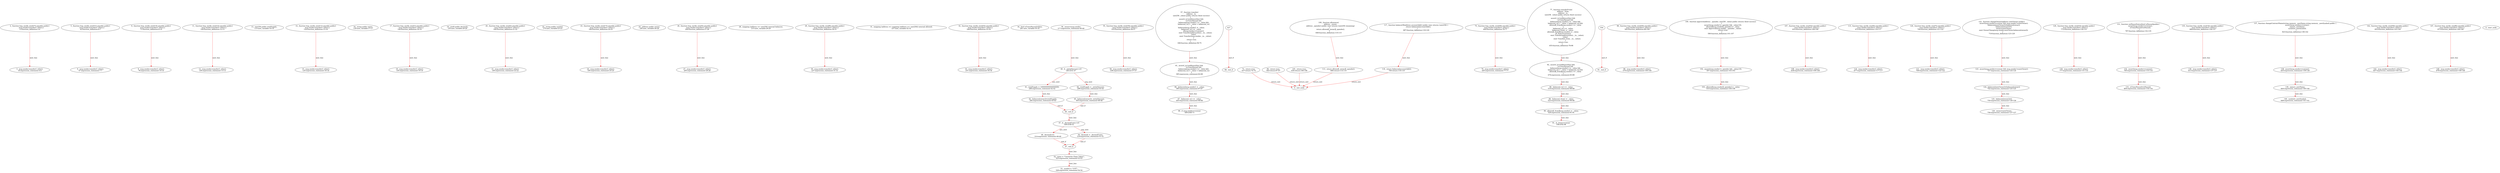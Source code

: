 digraph  {
13 [label="2_ function bug_unchk_send27() payable public{\n      msg.sender.transfer(1 ether);}\n13-function_definition-3-4", method="bug_unchk_send27()", type_label=function_definition];
18 [label="3_ msg.sender.transfer(1 ether);\n18-expression_statement-4-4", method="bug_unchk_send27()", type_label=expression_statement];
42 [label="5_ function bug_unchk_send31() payable public{\n      msg.sender.transfer(1 ether);}\n42-function_definition-6-7", method="bug_unchk_send31()", type_label=function_definition];
47 [label="6_ msg.sender.transfer(1 ether);\n47-expression_statement-7-7", method="bug_unchk_send31()", type_label=expression_statement];
71 [label="8_ function bug_unchk_send13() payable public{\n      msg.sender.transfer(1 ether);}\n71-function_definition-9-10", method="bug_unchk_send13()", type_label=function_definition];
76 [label="9_ msg.sender.transfer(1 ether);\n76-expression_statement-10-10", method="bug_unchk_send13()", type_label=expression_statement];
100 [label="11_ function bug_unchk_send12() payable public{\n      msg.sender.transfer(1 ether);}\n100-function_definition-12-13", method="bug_unchk_send12()", type_label=function_definition];
105 [label="12_ msg.sender.transfer(1 ether);\n105-expression_statement-13-13", method="bug_unchk_send12()", type_label=expression_statement];
115 [label="13_ uint256 public totalSupply;\n115-new_variable-14-14", method="", type_label=new_variable];
120 [label="14_ function bug_unchk_send11() payable public{\n      msg.sender.transfer(1 ether);}\n120-function_definition-15-16", method="bug_unchk_send11()", type_label=function_definition];
125 [label="15_ msg.sender.transfer(1 ether);\n125-expression_statement-16-16", method="bug_unchk_send11()", type_label=expression_statement];
135 [label="16_ string public name;\n135-new_variable-17-17", method="", type_label=new_variable];
140 [label="17_ function bug_unchk_send1() payable public{\n      msg.sender.transfer(1 ether);}\n140-function_definition-18-19", method="bug_unchk_send1()", type_label=function_definition];
145 [label="18_ msg.sender.transfer(1 ether);\n145-expression_statement-19-19", method="bug_unchk_send1()", type_label=expression_statement];
155 [label="19_ uint8 public decimals;\n155-new_variable-20-20", method="", type_label=new_variable];
160 [label="20_ function bug_unchk_send2() payable public{\n      msg.sender.transfer(1 ether);}\n160-function_definition-21-22", method="bug_unchk_send2()", type_label=function_definition];
165 [label="21_ msg.sender.transfer(1 ether);\n165-expression_statement-22-22", method="bug_unchk_send2()", type_label=expression_statement];
175 [label="22_ string public symbol;\n175-new_variable-23-23", method="", type_label=new_variable];
180 [label="23_ function bug_unchk_send17() payable public{\n      msg.sender.transfer(1 ether);}\n180-function_definition-24-25", method="bug_unchk_send17()", type_label=function_definition];
185 [label="24_ msg.sender.transfer(1 ether);\n185-expression_statement-25-25", method="bug_unchk_send17()", type_label=expression_statement];
195 [label="25_ address public owner;\n195-new_variable-26-26", method="", type_label=new_variable];
200 [label="26_ function bug_unchk_send3() payable public{\n      msg.sender.transfer(1 ether);}\n200-function_definition-27-28", method="bug_unchk_send3()", type_label=function_definition];
205 [label="27_ msg.sender.transfer(1 ether);\n205-expression_statement-28-28", method="bug_unchk_send3()", type_label=expression_statement];
215 [label="28_ mapping (address => uint256) internal balances;\n215-new_variable-29-29", method="", type_label=new_variable];
222 [label="29_ function bug_unchk_send9() payable public{\n      msg.sender.transfer(1 ether);}\n222-function_definition-30-31", method="bug_unchk_send9()", type_label=function_definition];
227 [label="30_ msg.sender.transfer(1 ether);\n227-expression_statement-31-31", method="bug_unchk_send9()", type_label=expression_statement];
237 [label="31_ mapping (address => mapping (address => uint256)) internal allowed;\n237-new_variable-32-32", method="", type_label=new_variable];
246 [label="32_ function bug_unchk_send25() payable public{\n      msg.sender.transfer(1 ether);}\n246-function_definition-33-34", method="bug_unchk_send25()", type_label=function_definition];
251 [label="33_ msg.sender.transfer(1 ether);\n251-expression_statement-34-34", method="bug_unchk_send25()", type_label=expression_statement];
261 [label="34_ bool isTransPaused=false;\n261-new_variable-35-35", method="", type_label=new_variable];
277 [label="39_ owner=msg.sender;\n277-expression_statement-40-40", method="", type_label=expression_statement];
283 [label="40_ if__initialAmount<=0\n283-if-41-47", method="", type_label=if];
1166 [label="40_ end_if", method="", type_label=end_if];
288 [label="41_ totalSupply = 100000000000000000;\n288-expression_statement-42-42", method="", type_label=expression_statement];
292 [label="42_ balances[owner]=totalSupply;\n292-expression_statement-43-43", method="", type_label=expression_statement];
299 [label="44_ totalSupply = _initialAmount;\n299-expression_statement-45-45", method="", type_label=expression_statement];
303 [label="45_ balances[owner]=_initialAmount;\n303-expression_statement-46-46", method="", type_label=expression_statement];
309 [label="47_ if__decimalUnits<=0\n309-if-48-52", method="", type_label=if];
1192 [label="47_ end_if", method="", type_label=end_if];
314 [label="48_ decimals=2;\n314-expression_statement-49-49", method="", type_label=expression_statement];
319 [label="50_ decimals = _decimalUnits;\n319-expression_statement-51-51", method="", type_label=expression_statement];
323 [label="52_ name = \"CareerOn Chain Token\";\n323-expression_statement-53-53", method="", type_label=expression_statement];
328 [label="53_ symbol = \"COT\";\n328-expression_statement-54-54", method="", type_label=expression_statement];
333 [label="55_ function bug_unchk_send19() payable public{\n      msg.sender.transfer(1 ether);}\n333-function_definition-56-57", method="bug_unchk_send19()", type_label=function_definition];
338 [label="56_ msg.sender.transfer(1 ether);\n338-expression_statement-57-57", method="bug_unchk_send19()", type_label=expression_statement];
348 [label="57_ function transfer(\n        address _to, \n        uint256 _value) public returns (bool success) \n    {\n        assert(_to!=address(this) && \n                !isTransPaused &&\n                balances[msg.sender] >= _value &&\n                balances[_to] + _value > balances[_to]\n        );\n        balances[msg.sender] -= _value; \n        balances[_to] += _value; \n		if(msg.sender==owner){\n			emit Transfer(address(this), _to, _value); \n		}else{\n			emit Transfer(msg.sender, _to, _value); \n		}\n        return true;\n    }\n348-function_definition-58-75", method="transfer(address _to,uint256 _value)", type_label=function_definition];
365 [label="61_ assert(_to!=address(this) && \n                !isTransPaused &&\n                balances[msg.sender] >= _value &&\n                balances[_to] + _value > balances[_to]\n        );\n365-expression_statement-62-66", method="transfer(address _to,uint256 _value)", type_label=expression_statement];
395 [label="66_ balances[msg.sender] -= _value;\n395-expression_statement-67-67", method="transfer(address _to,uint256 _value)", type_label=expression_statement];
403 [label="67_ balances[_to] += _value;\n403-expression_statement-68-68", method="transfer(address _to,uint256 _value)", type_label=expression_statement];
409 [label="68_ if_msg.sender==owner\n409-if-69-73", method="transfer(address _to,uint256 _value)", type_label=if];
1292 [label="68_ end_if", method="transfer(address _to,uint256 _value)", type_label=end_if];
437 [label="73_ return true;\n437-return-74-74", method="transfer(address _to,uint256 _value)", type_label=return];
440 [label="75_ function bug_unchk_send26() payable public{\n      msg.sender.transfer(1 ether);}\n440-function_definition-76-77", method="bug_unchk_send26()", type_label=function_definition];
445 [label="76_ msg.sender.transfer(1 ether);\n445-expression_statement-77-77", method="bug_unchk_send26()", type_label=expression_statement];
455 [label="77_ function transferFrom(\n        address _from, \n        address _to, \n        uint256 _value) public returns (bool success) \n    {\n        assert(_to!=address(this) && \n                !isTransPaused &&\n                balances[msg.sender] >= _value &&\n                balances[_to] + _value > balances[_to] &&\n                allowed[_from][msg.sender] >= _value\n        );\n        balances[_to] += _value; \n        balances[_from] -= _value;  \n        allowed[_from][msg.sender] -= _value; \n        if(_from==owner){\n			emit Transfer(address(this), _to, _value); \n		}else{\n			emit Transfer(_from, _to, _value); \n		}\n        return true;\n    }\n455-function_definition-78-98", method="transferFrom(address _from,address _to,uint256 _value)", type_label=function_definition];
476 [label="82_ assert(_to!=address(this) && \n                !isTransPaused &&\n                balances[msg.sender] >= _value &&\n                balances[_to] + _value > balances[_to] &&\n                allowed[_from][msg.sender] >= _value\n        );\n476-expression_statement-83-88", method="transferFrom(address _from,address _to,uint256 _value)", type_label=expression_statement];
516 [label="88_ balances[_to] += _value;\n516-expression_statement-89-89", method="transferFrom(address _from,address _to,uint256 _value)", type_label=expression_statement];
522 [label="89_ balances[_from] -= _value;\n522-expression_statement-90-90", method="transferFrom(address _from,address _to,uint256 _value)", type_label=expression_statement];
528 [label="90_ allowed[_from][msg.sender] -= _value;\n528-expression_statement-91-91", method="transferFrom(address _from,address _to,uint256 _value)", type_label=expression_statement];
538 [label="91_ if__from==owner\n538-if-92-96", method="transferFrom(address _from,address _to,uint256 _value)", type_label=if];
1421 [label="91_ end_if", method="transferFrom(address _from,address _to,uint256 _value)", type_label=end_if];
562 [label="96_ return true;\n562-return-97-97", method="transferFrom(address _from,address _to,uint256 _value)", type_label=return];
565 [label="98_ function bug_unchk_send20() payable public{\n      msg.sender.transfer(1 ether);}\n565-function_definition-99-100", method="bug_unchk_send20()", type_label=function_definition];
570 [label="99_ msg.sender.transfer(1 ether);\n570-expression_statement-100-100", method="bug_unchk_send20()", type_label=expression_statement];
580 [label="100_ function approve(address _spender, uint256 _value) public returns (bool success) \n    { \n        assert(msg.sender!=_spender && _value>0);\n        allowed[msg.sender][_spender] = _value;\n        emit Approval(msg.sender, _spender, _value);\n        return true;\n    }\n580-function_definition-101-107", method="approve(address _spender,uint256 _value)", type_label=function_definition];
597 [label="102_ assert(msg.sender!=_spender && _value>0);\n597-expression_statement-103-103", method="approve(address _spender,uint256 _value)", type_label=expression_statement];
610 [label="103_ allowed[msg.sender][_spender] = _value;\n610-expression_statement-104-104", method="approve(address _spender,uint256 _value)", type_label=expression_statement];
630 [label="105_ return true;\n630-return-106-106", method="approve(address _spender,uint256 _value)", type_label=return];
633 [label="107_ function bug_unchk_send32() payable public{\n      msg.sender.transfer(1 ether);}\n633-function_definition-108-109", method="bug_unchk_send32()", type_label=function_definition];
638 [label="108_ msg.sender.transfer(1 ether);\n638-expression_statement-109-109", method="bug_unchk_send32()", type_label=expression_statement];
648 [label="109_ function allowance(\n        address _owner, \n        address _spender) public view returns (uint256 remaining) \n    {\n        return allowed[_owner][_spender]; \n    }\n648-function_definition-110-115", method="allowance(address _owner,address _spender)", type_label=function_definition];
666 [label="113_ return allowed[_owner][_spender];\n666-return-114-114", method="allowance(address _owner,address _spender)", type_label=return];
672 [label="115_ function bug_unchk_send4() payable public{\n      msg.sender.transfer(1 ether);}\n672-function_definition-116-117", method="bug_unchk_send4()", type_label=function_definition];
677 [label="116_ msg.sender.transfer(1 ether);\n677-expression_statement-117-117", method="bug_unchk_send4()", type_label=expression_statement];
687 [label="117_ function balanceOf(address accountAddr) public view returns (uint256) {\n        return balances[accountAddr];\n    }\n687-function_definition-118-120", method="balanceOf(address accountAddr)", type_label=function_definition];
700 [label="118_ return balances[accountAddr];\n700-return-119-119", method="balanceOf(address accountAddr)", type_label=return];
704 [label="120_ function bug_unchk_send7() payable public{\n      msg.sender.transfer(1 ether);}\n704-function_definition-121-122", method="bug_unchk_send7()", type_label=function_definition];
709 [label="121_ msg.sender.transfer(1 ether);\n709-expression_statement-122-122", method="bug_unchk_send7()", type_label=expression_statement];
719 [label="122_ function changeOwner(address newOwner) public{\n        assert(msg.sender==owner && msg.sender!=newOwner);\n        balances[newOwner]=balances[owner];\n        balances[owner]=0;\n        owner=newOwner;\n        emit OwnerChang(msg.sender,newOwner,balances[owner]); \n    }\n719-function_definition-123-129", method="changeOwner(address newOwner)", type_label=function_definition];
727 [label="123_ assert(msg.sender==owner && msg.sender!=newOwner);\n727-expression_statement-124-124", method="changeOwner(address newOwner)", type_label=expression_statement];
742 [label="124_ balances[newOwner]=balances[owner];\n742-expression_statement-125-125", method="changeOwner(address newOwner)", type_label=expression_statement];
750 [label="125_ balances[owner]=0;\n750-expression_statement-126-126", method="changeOwner(address newOwner)", type_label=expression_statement];
756 [label="126_ owner=newOwner;\n756-expression_statement-127-127", method="changeOwner(address newOwner)", type_label=expression_statement];
772 [label="129_ function bug_unchk_send23() payable public{\n      msg.sender.transfer(1 ether);}\n772-function_definition-130-131", method="bug_unchk_send23()", type_label=function_definition];
777 [label="130_ msg.sender.transfer(1 ether);\n777-expression_statement-131-131", method="bug_unchk_send23()", type_label=expression_statement];
787 [label="131_ function setPauseStatus(bool isPaused)public{\n        assert(msg.sender==owner);\n        isTransPaused=isPaused;\n    }\n787-function_definition-132-135", method="setPauseStatus(bool isPaused)", type_label=function_definition];
795 [label="132_ assert(msg.sender==owner);\n795-expression_statement-133-133", method="setPauseStatus(bool isPaused)", type_label=expression_statement];
804 [label="133_ isTransPaused=isPaused;\n804-expression_statement-134-134", method="setPauseStatus(bool isPaused)", type_label=expression_statement];
808 [label="135_ function bug_unchk_send14() payable public{\n      msg.sender.transfer(1 ether);}\n808-function_definition-136-137", method="bug_unchk_send14()", type_label=function_definition];
813 [label="136_ msg.sender.transfer(1 ether);\n813-expression_statement-137-137", method="bug_unchk_send14()", type_label=expression_statement];
823 [label="137_ function changeContractName(string memory _newName,string memory _newSymbol) public {\n        assert(msg.sender==owner);\n        name=_newName;\n        symbol=_newSymbol;\n    }\n823-function_definition-138-142", method="changeContractName(string memory _newName,string memory _newSymbol)", type_label=function_definition];
835 [label="138_ assert(msg.sender==owner);\n835-expression_statement-139-139", method="changeContractName(string memory _newName,string memory _newSymbol)", type_label=expression_statement];
844 [label="139_ name=_newName;\n844-expression_statement-140-140", method="changeContractName(string memory _newName,string memory _newSymbol)", type_label=expression_statement];
848 [label="140_ symbol=_newSymbol;\n848-expression_statement-141-141", method="changeContractName(string memory _newName,string memory _newSymbol)", type_label=expression_statement];
852 [label="142_ function bug_unchk_send30() payable public{\n      msg.sender.transfer(1 ether);}\n852-function_definition-143-144", method="bug_unchk_send30()", type_label=function_definition];
857 [label="143_ msg.sender.transfer(1 ether);\n857-expression_statement-144-144", method="bug_unchk_send30()", type_label=expression_statement];
873 [label="147_ function bug_unchk_send8() payable public{\n      msg.sender.transfer(1 ether);}\n873-function_definition-148-149", method="bug_unchk_send8()", type_label=function_definition];
878 [label="148_ msg.sender.transfer(1 ether);\n878-expression_statement-149-149", method="bug_unchk_send8()", type_label=expression_statement];
1 [label="0_ start_node", method="", type_label=start];
2 [label="0_ exit_node", method="", type_label=exit];
427;
554;
13 -> 18  [color=red, controlflow_type=next_line, edge_type=CFG_edge, key=0, label=next_line];
42 -> 47  [color=red, controlflow_type=next_line, edge_type=CFG_edge, key=0, label=next_line];
71 -> 76  [color=red, controlflow_type=next_line, edge_type=CFG_edge, key=0, label=next_line];
100 -> 105  [color=red, controlflow_type=next_line, edge_type=CFG_edge, key=0, label=next_line];
120 -> 125  [color=red, controlflow_type=next_line, edge_type=CFG_edge, key=0, label=next_line];
140 -> 145  [color=red, controlflow_type=next_line, edge_type=CFG_edge, key=0, label=next_line];
160 -> 165  [color=red, controlflow_type=next_line, edge_type=CFG_edge, key=0, label=next_line];
180 -> 185  [color=red, controlflow_type=next_line, edge_type=CFG_edge, key=0, label=next_line];
200 -> 205  [color=red, controlflow_type=next_line, edge_type=CFG_edge, key=0, label=next_line];
222 -> 227  [color=red, controlflow_type=next_line, edge_type=CFG_edge, key=0, label=next_line];
246 -> 251  [color=red, controlflow_type=next_line, edge_type=CFG_edge, key=0, label=next_line];
277 -> 283  [color=red, controlflow_type=next_line, edge_type=CFG_edge, key=0, label=next_line];
283 -> 288  [color=red, controlflow_type=pos_next, edge_type=CFG_edge, key=0, label=pos_next];
283 -> 299  [color=red, controlflow_type=neg_next, edge_type=CFG_edge, key=0, label=neg_next];
1166 -> 309  [color=red, controlflow_type=next_line, edge_type=CFG_edge, key=0, label=next_line];
288 -> 292  [color=red, controlflow_type=next_line, edge_type=CFG_edge, key=0, label=next_line];
292 -> 1166  [color=red, controlflow_type=end_if, edge_type=CFG_edge, key=0, label=end_if];
299 -> 303  [color=red, controlflow_type=next_line, edge_type=CFG_edge, key=0, label=next_line];
303 -> 1166  [color=red, controlflow_type=end_if, edge_type=CFG_edge, key=0, label=end_if];
309 -> 314  [color=red, controlflow_type=pos_next, edge_type=CFG_edge, key=0, label=pos_next];
309 -> 319  [color=red, controlflow_type=neg_next, edge_type=CFG_edge, key=0, label=neg_next];
1192 -> 323  [color=red, controlflow_type=next_line, edge_type=CFG_edge, key=0, label=next_line];
314 -> 1192  [color=red, controlflow_type=end_if, edge_type=CFG_edge, key=0, label=end_if];
319 -> 1192  [color=red, controlflow_type=end_if, edge_type=CFG_edge, key=0, label=end_if];
323 -> 328  [color=red, controlflow_type=next_line, edge_type=CFG_edge, key=0, label=next_line];
333 -> 338  [color=red, controlflow_type=next_line, edge_type=CFG_edge, key=0, label=next_line];
348 -> 365  [color=red, controlflow_type=next_line, edge_type=CFG_edge, key=0, label=next_line];
365 -> 395  [color=red, controlflow_type=next_line, edge_type=CFG_edge, key=0, label=next_line];
395 -> 403  [color=red, controlflow_type=next_line, edge_type=CFG_edge, key=0, label=next_line];
403 -> 409  [color=red, controlflow_type=next_line, edge_type=CFG_edge, key=0, label=next_line];
437 -> 2  [color=red, controlflow_type=return_exit, edge_type=CFG_edge, key=0, label=return_exit];
440 -> 445  [color=red, controlflow_type=next_line, edge_type=CFG_edge, key=0, label=next_line];
455 -> 476  [color=red, controlflow_type=next_line, edge_type=CFG_edge, key=0, label=next_line];
476 -> 516  [color=red, controlflow_type=next_line, edge_type=CFG_edge, key=0, label=next_line];
516 -> 522  [color=red, controlflow_type=next_line, edge_type=CFG_edge, key=0, label=next_line];
522 -> 528  [color=red, controlflow_type=next_line, edge_type=CFG_edge, key=0, label=next_line];
528 -> 538  [color=red, controlflow_type=next_line, edge_type=CFG_edge, key=0, label=next_line];
562 -> 2  [color=red, controlflow_type=return_exit, edge_type=CFG_edge, key=0, label=return_exit];
565 -> 570  [color=red, controlflow_type=next_line, edge_type=CFG_edge, key=0, label=next_line];
580 -> 597  [color=red, controlflow_type=next_line, edge_type=CFG_edge, key=0, label=next_line];
597 -> 610  [color=red, controlflow_type=next_line, edge_type=CFG_edge, key=0, label=next_line];
630 -> 2  [color=red, controlflow_type=return_exit, edge_type=CFG_edge, key=0, label=return_exit];
633 -> 638  [color=red, controlflow_type=next_line, edge_type=CFG_edge, key=0, label=next_line];
648 -> 666  [color=red, controlflow_type=next_line, edge_type=CFG_edge, key=0, label=next_line];
666 -> 2  [color=red, controlflow_type=return_exit, edge_type=CFG_edge, key=0, label=return_exit];
672 -> 677  [color=red, controlflow_type=next_line, edge_type=CFG_edge, key=0, label=next_line];
687 -> 700  [color=red, controlflow_type=next_line, edge_type=CFG_edge, key=0, label=next_line];
700 -> 2  [color=red, controlflow_type=return_exit, edge_type=CFG_edge, key=0, label=return_exit];
704 -> 709  [color=red, controlflow_type=next_line, edge_type=CFG_edge, key=0, label=next_line];
719 -> 727  [color=red, controlflow_type=next_line, edge_type=CFG_edge, key=0, label=next_line];
727 -> 742  [color=red, controlflow_type=next_line, edge_type=CFG_edge, key=0, label=next_line];
742 -> 750  [color=red, controlflow_type=next_line, edge_type=CFG_edge, key=0, label=next_line];
750 -> 756  [color=red, controlflow_type=next_line, edge_type=CFG_edge, key=0, label=next_line];
772 -> 777  [color=red, controlflow_type=next_line, edge_type=CFG_edge, key=0, label=next_line];
787 -> 795  [color=red, controlflow_type=next_line, edge_type=CFG_edge, key=0, label=next_line];
795 -> 804  [color=red, controlflow_type=next_line, edge_type=CFG_edge, key=0, label=next_line];
808 -> 813  [color=red, controlflow_type=next_line, edge_type=CFG_edge, key=0, label=next_line];
823 -> 835  [color=red, controlflow_type=next_line, edge_type=CFG_edge, key=0, label=next_line];
835 -> 844  [color=red, controlflow_type=next_line, edge_type=CFG_edge, key=0, label=next_line];
844 -> 848  [color=red, controlflow_type=next_line, edge_type=CFG_edge, key=0, label=next_line];
852 -> 857  [color=red, controlflow_type=next_line, edge_type=CFG_edge, key=0, label=next_line];
873 -> 878  [color=red, controlflow_type=next_line, edge_type=CFG_edge, key=0, label=next_line];
427 -> 1292  [color=red, controlflow_type=end_if, edge_type=CFG_edge, key=0, label=end_if];
554 -> 1421  [color=red, controlflow_type=end_if, edge_type=CFG_edge, key=0, label=end_if];
}
